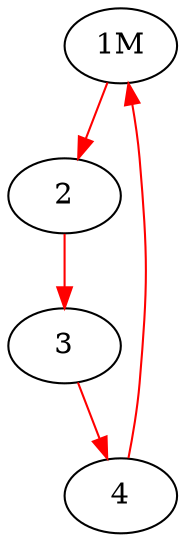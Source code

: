 Digraph G {
edge [color=red];
"1M"->2;
edge [color=black];
edge [color=red];
2->3;
edge [color=black];
edge [color=red];
3->4;
edge [color=black];
edge [color=red];
4->"1M";
edge [color=black];
}
